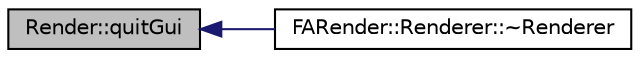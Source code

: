 digraph G
{
  edge [fontname="Helvetica",fontsize="10",labelfontname="Helvetica",labelfontsize="10"];
  node [fontname="Helvetica",fontsize="10",shape=record];
  rankdir="LR";
  Node1 [label="Render::quitGui",height=0.2,width=0.4,color="black", fillcolor="grey75", style="filled" fontcolor="black"];
  Node1 -> Node2 [dir="back",color="midnightblue",fontsize="10",style="solid",fontname="Helvetica"];
  Node2 [label="FARender::Renderer::~Renderer",height=0.2,width=0.4,color="black", fillcolor="white", style="filled",URL="$class_f_a_render_1_1_renderer.html#a17cafafba0a56840930eca4014ae129a"];
}
